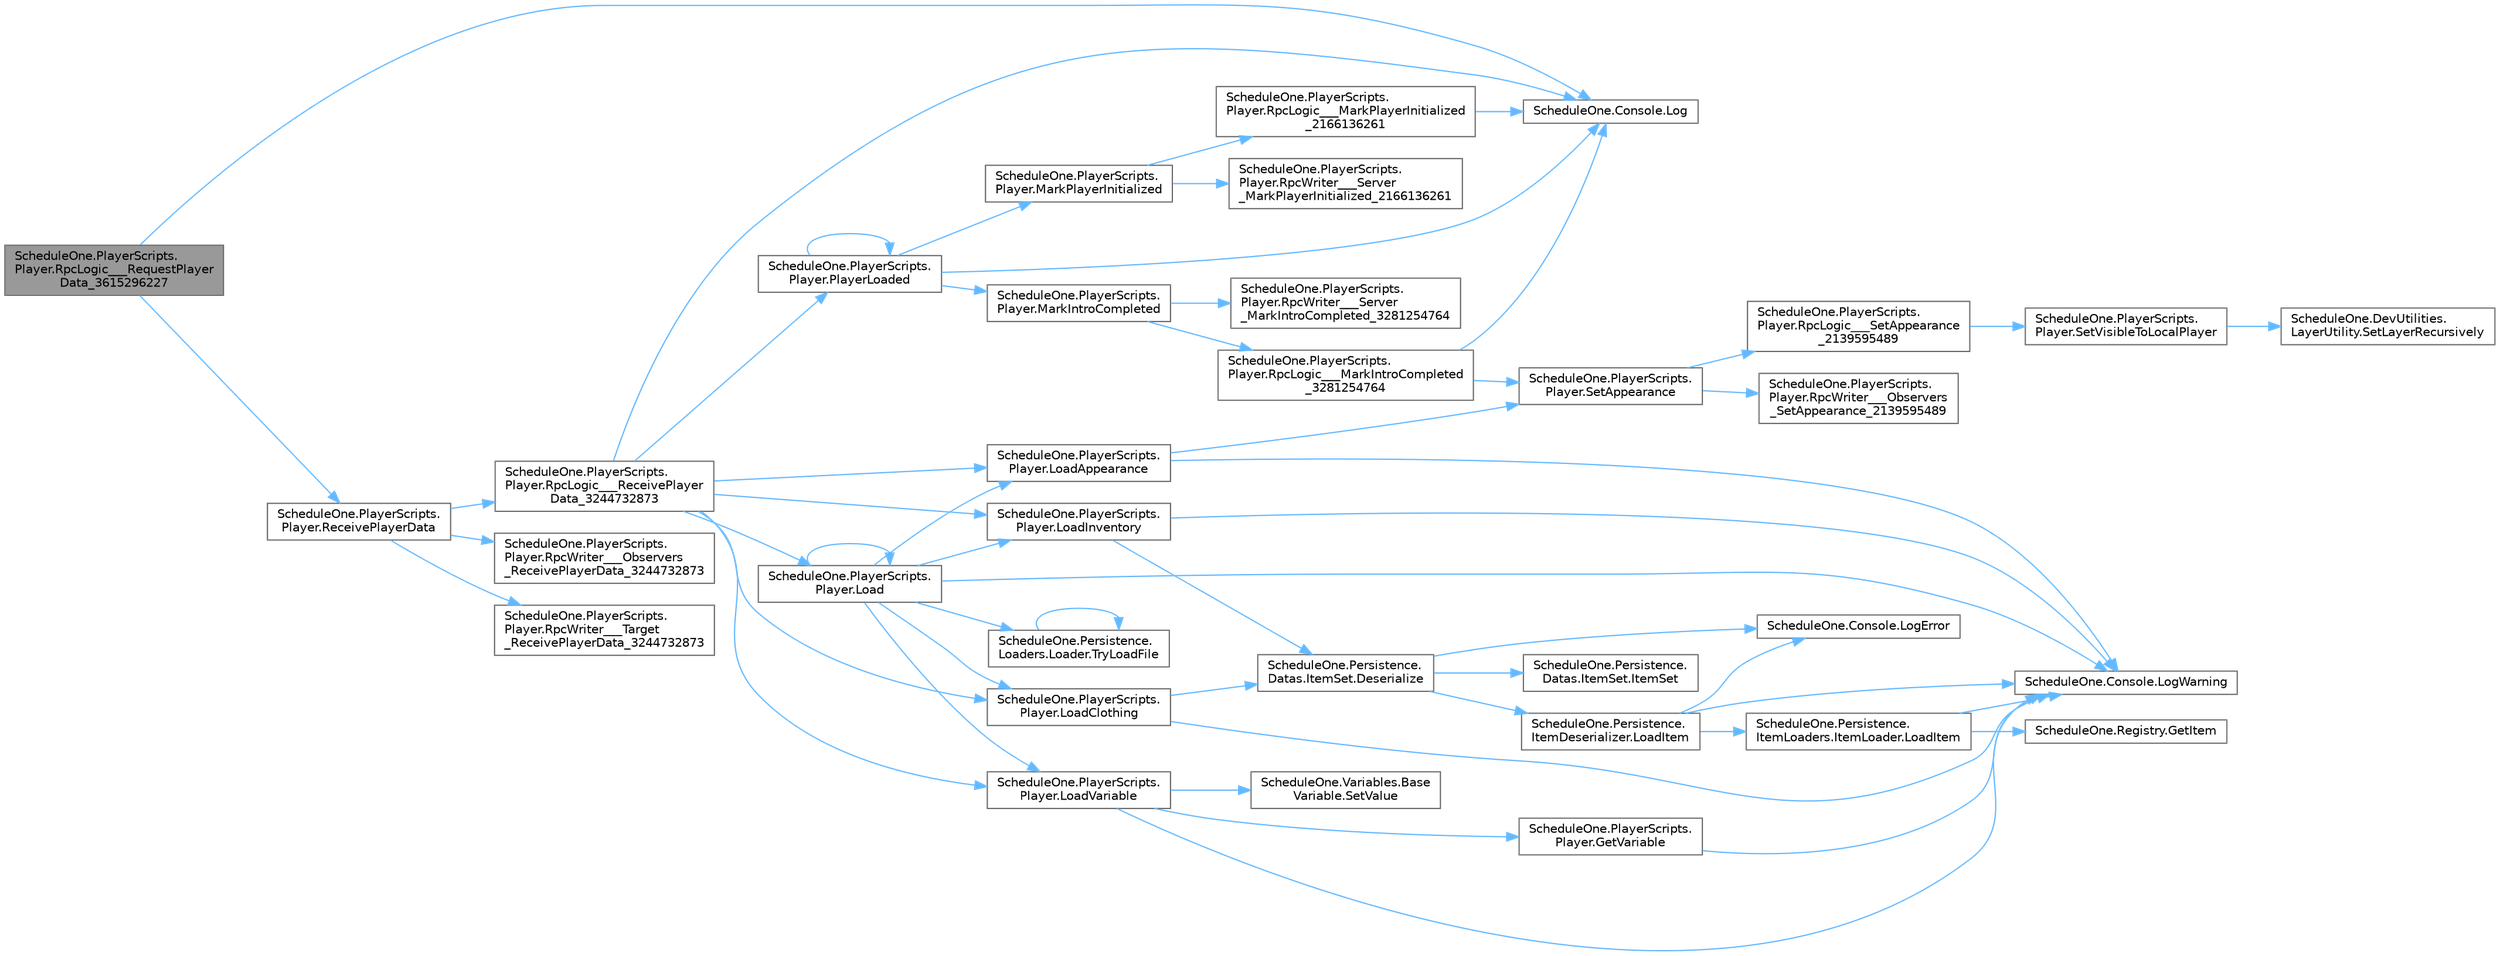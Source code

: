 digraph "ScheduleOne.PlayerScripts.Player.RpcLogic___RequestPlayerData_3615296227"
{
 // LATEX_PDF_SIZE
  bgcolor="transparent";
  edge [fontname=Helvetica,fontsize=10,labelfontname=Helvetica,labelfontsize=10];
  node [fontname=Helvetica,fontsize=10,shape=box,height=0.2,width=0.4];
  rankdir="LR";
  Node1 [id="Node000001",label="ScheduleOne.PlayerScripts.\lPlayer.RpcLogic___RequestPlayer\lData_3615296227",height=0.2,width=0.4,color="gray40", fillcolor="grey60", style="filled", fontcolor="black",tooltip=" "];
  Node1 -> Node2 [id="edge1_Node000001_Node000002",color="steelblue1",style="solid",tooltip=" "];
  Node2 [id="Node000002",label="ScheduleOne.Console.Log",height=0.2,width=0.4,color="grey40", fillcolor="white", style="filled",URL="$class_schedule_one_1_1_console.html#afb218907244d12f7d08b1c1831fa1f8c",tooltip=" "];
  Node1 -> Node3 [id="edge2_Node000001_Node000003",color="steelblue1",style="solid",tooltip=" "];
  Node3 [id="Node000003",label="ScheduleOne.PlayerScripts.\lPlayer.ReceivePlayerData",height=0.2,width=0.4,color="grey40", fillcolor="white", style="filled",URL="$class_schedule_one_1_1_player_scripts_1_1_player.html#ab6f34e9d9564ec6ac00da3f419e0f5ee",tooltip=" "];
  Node3 -> Node4 [id="edge3_Node000003_Node000004",color="steelblue1",style="solid",tooltip=" "];
  Node4 [id="Node000004",label="ScheduleOne.PlayerScripts.\lPlayer.RpcLogic___ReceivePlayer\lData_3244732873",height=0.2,width=0.4,color="grey40", fillcolor="white", style="filled",URL="$class_schedule_one_1_1_player_scripts_1_1_player.html#ae3564724286604b960f29e425f4c4134",tooltip=" "];
  Node4 -> Node5 [id="edge4_Node000004_Node000005",color="steelblue1",style="solid",tooltip=" "];
  Node5 [id="Node000005",label="ScheduleOne.PlayerScripts.\lPlayer.Load",height=0.2,width=0.4,color="grey40", fillcolor="white", style="filled",URL="$class_schedule_one_1_1_player_scripts_1_1_player.html#a4791d0a9d94e7d521c950225730c7e1d",tooltip=" "];
  Node5 -> Node5 [id="edge5_Node000005_Node000005",color="steelblue1",style="solid",tooltip=" "];
  Node5 -> Node6 [id="edge6_Node000005_Node000006",color="steelblue1",style="solid",tooltip=" "];
  Node6 [id="Node000006",label="ScheduleOne.PlayerScripts.\lPlayer.LoadAppearance",height=0.2,width=0.4,color="grey40", fillcolor="white", style="filled",URL="$class_schedule_one_1_1_player_scripts_1_1_player.html#a95c5e74e3fd8f260200b18c5cff43f28",tooltip=" "];
  Node6 -> Node7 [id="edge7_Node000006_Node000007",color="steelblue1",style="solid",tooltip=" "];
  Node7 [id="Node000007",label="ScheduleOne.Console.LogWarning",height=0.2,width=0.4,color="grey40", fillcolor="white", style="filled",URL="$class_schedule_one_1_1_console.html#a4af4a471d16b1029b44a8121bf41d45c",tooltip=" "];
  Node6 -> Node8 [id="edge8_Node000006_Node000008",color="steelblue1",style="solid",tooltip=" "];
  Node8 [id="Node000008",label="ScheduleOne.PlayerScripts.\lPlayer.SetAppearance",height=0.2,width=0.4,color="grey40", fillcolor="white", style="filled",URL="$class_schedule_one_1_1_player_scripts_1_1_player.html#ac23bc672fa885ed98714655a17292663",tooltip=" "];
  Node8 -> Node9 [id="edge9_Node000008_Node000009",color="steelblue1",style="solid",tooltip=" "];
  Node9 [id="Node000009",label="ScheduleOne.PlayerScripts.\lPlayer.RpcLogic___SetAppearance\l_2139595489",height=0.2,width=0.4,color="grey40", fillcolor="white", style="filled",URL="$class_schedule_one_1_1_player_scripts_1_1_player.html#a4e7aaf9673a0b8a22ab7ab366f2c43c5",tooltip=" "];
  Node9 -> Node10 [id="edge10_Node000009_Node000010",color="steelblue1",style="solid",tooltip=" "];
  Node10 [id="Node000010",label="ScheduleOne.PlayerScripts.\lPlayer.SetVisibleToLocalPlayer",height=0.2,width=0.4,color="grey40", fillcolor="white", style="filled",URL="$class_schedule_one_1_1_player_scripts_1_1_player.html#acfd0bab077cfd2119980398456c87cb2",tooltip=" "];
  Node10 -> Node11 [id="edge11_Node000010_Node000011",color="steelblue1",style="solid",tooltip=" "];
  Node11 [id="Node000011",label="ScheduleOne.DevUtilities.\lLayerUtility.SetLayerRecursively",height=0.2,width=0.4,color="grey40", fillcolor="white", style="filled",URL="$class_schedule_one_1_1_dev_utilities_1_1_layer_utility.html#a59f7f7fc263492c54f9d5a1459de4a5d",tooltip=" "];
  Node8 -> Node12 [id="edge12_Node000008_Node000012",color="steelblue1",style="solid",tooltip=" "];
  Node12 [id="Node000012",label="ScheduleOne.PlayerScripts.\lPlayer.RpcWriter___Observers\l_SetAppearance_2139595489",height=0.2,width=0.4,color="grey40", fillcolor="white", style="filled",URL="$class_schedule_one_1_1_player_scripts_1_1_player.html#a2b391ef4e98dbbfc464269e7261f710a",tooltip=" "];
  Node5 -> Node13 [id="edge13_Node000005_Node000013",color="steelblue1",style="solid",tooltip=" "];
  Node13 [id="Node000013",label="ScheduleOne.PlayerScripts.\lPlayer.LoadClothing",height=0.2,width=0.4,color="grey40", fillcolor="white", style="filled",URL="$class_schedule_one_1_1_player_scripts_1_1_player.html#a50e923af185eb9a812d6f078a2484e79",tooltip=" "];
  Node13 -> Node14 [id="edge14_Node000013_Node000014",color="steelblue1",style="solid",tooltip=" "];
  Node14 [id="Node000014",label="ScheduleOne.Persistence.\lDatas.ItemSet.Deserialize",height=0.2,width=0.4,color="grey40", fillcolor="white", style="filled",URL="$class_schedule_one_1_1_persistence_1_1_datas_1_1_item_set.html#aef94beebf97cede67a547e9d84a39265",tooltip=" "];
  Node14 -> Node15 [id="edge15_Node000014_Node000015",color="steelblue1",style="solid",tooltip=" "];
  Node15 [id="Node000015",label="ScheduleOne.Persistence.\lDatas.ItemSet.ItemSet",height=0.2,width=0.4,color="grey40", fillcolor="white", style="filled",URL="$class_schedule_one_1_1_persistence_1_1_datas_1_1_item_set.html#a893203602d74a28e24fc2aacbf944210",tooltip=" "];
  Node14 -> Node16 [id="edge16_Node000014_Node000016",color="steelblue1",style="solid",tooltip=" "];
  Node16 [id="Node000016",label="ScheduleOne.Persistence.\lItemDeserializer.LoadItem",height=0.2,width=0.4,color="grey40", fillcolor="white", style="filled",URL="$class_schedule_one_1_1_persistence_1_1_item_deserializer.html#a27b4d9f106896b8535051554d53dbac4",tooltip=" "];
  Node16 -> Node17 [id="edge17_Node000016_Node000017",color="steelblue1",style="solid",tooltip=" "];
  Node17 [id="Node000017",label="ScheduleOne.Persistence.\lItemLoaders.ItemLoader.LoadItem",height=0.2,width=0.4,color="grey40", fillcolor="white", style="filled",URL="$class_schedule_one_1_1_persistence_1_1_item_loaders_1_1_item_loader.html#ac177bf720b5cc973cf7d84f021575918",tooltip=" "];
  Node17 -> Node18 [id="edge18_Node000017_Node000018",color="steelblue1",style="solid",tooltip=" "];
  Node18 [id="Node000018",label="ScheduleOne.Registry.GetItem",height=0.2,width=0.4,color="grey40", fillcolor="white", style="filled",URL="$class_schedule_one_1_1_registry.html#ad08d598935d9438bdd2e1884e18de07c",tooltip=" "];
  Node17 -> Node7 [id="edge19_Node000017_Node000007",color="steelblue1",style="solid",tooltip=" "];
  Node16 -> Node19 [id="edge20_Node000016_Node000019",color="steelblue1",style="solid",tooltip=" "];
  Node19 [id="Node000019",label="ScheduleOne.Console.LogError",height=0.2,width=0.4,color="grey40", fillcolor="white", style="filled",URL="$class_schedule_one_1_1_console.html#af815c154f3082a5bf25f62c7cc93fad2",tooltip=" "];
  Node16 -> Node7 [id="edge21_Node000016_Node000007",color="steelblue1",style="solid",tooltip=" "];
  Node14 -> Node19 [id="edge22_Node000014_Node000019",color="steelblue1",style="solid",tooltip=" "];
  Node13 -> Node7 [id="edge23_Node000013_Node000007",color="steelblue1",style="solid",tooltip=" "];
  Node5 -> Node20 [id="edge24_Node000005_Node000020",color="steelblue1",style="solid",tooltip=" "];
  Node20 [id="Node000020",label="ScheduleOne.PlayerScripts.\lPlayer.LoadInventory",height=0.2,width=0.4,color="grey40", fillcolor="white", style="filled",URL="$class_schedule_one_1_1_player_scripts_1_1_player.html#a8a63fcfdeb57c5200d6035a7fe7db814",tooltip=" "];
  Node20 -> Node14 [id="edge25_Node000020_Node000014",color="steelblue1",style="solid",tooltip=" "];
  Node20 -> Node7 [id="edge26_Node000020_Node000007",color="steelblue1",style="solid",tooltip=" "];
  Node5 -> Node21 [id="edge27_Node000005_Node000021",color="steelblue1",style="solid",tooltip=" "];
  Node21 [id="Node000021",label="ScheduleOne.PlayerScripts.\lPlayer.LoadVariable",height=0.2,width=0.4,color="grey40", fillcolor="white", style="filled",URL="$class_schedule_one_1_1_player_scripts_1_1_player.html#aea74576937eb647f4b6f023315e753d2",tooltip=" "];
  Node21 -> Node22 [id="edge28_Node000021_Node000022",color="steelblue1",style="solid",tooltip=" "];
  Node22 [id="Node000022",label="ScheduleOne.PlayerScripts.\lPlayer.GetVariable",height=0.2,width=0.4,color="grey40", fillcolor="white", style="filled",URL="$class_schedule_one_1_1_player_scripts_1_1_player.html#a8a53dcf9872768c4d5701c14c10d08ab",tooltip=" "];
  Node22 -> Node7 [id="edge29_Node000022_Node000007",color="steelblue1",style="solid",tooltip=" "];
  Node21 -> Node7 [id="edge30_Node000021_Node000007",color="steelblue1",style="solid",tooltip=" "];
  Node21 -> Node23 [id="edge31_Node000021_Node000023",color="steelblue1",style="solid",tooltip=" "];
  Node23 [id="Node000023",label="ScheduleOne.Variables.Base\lVariable.SetValue",height=0.2,width=0.4,color="grey40", fillcolor="white", style="filled",URL="$class_schedule_one_1_1_variables_1_1_base_variable.html#a5d6fa1923b74d91a68a84c9f7adbabac",tooltip=" "];
  Node5 -> Node7 [id="edge32_Node000005_Node000007",color="steelblue1",style="solid",tooltip=" "];
  Node5 -> Node24 [id="edge33_Node000005_Node000024",color="steelblue1",style="solid",tooltip=" "];
  Node24 [id="Node000024",label="ScheduleOne.Persistence.\lLoaders.Loader.TryLoadFile",height=0.2,width=0.4,color="grey40", fillcolor="white", style="filled",URL="$class_schedule_one_1_1_persistence_1_1_loaders_1_1_loader.html#a6d84b7eb2b9bdb4f80a4e84fe907a773",tooltip=" "];
  Node24 -> Node24 [id="edge34_Node000024_Node000024",color="steelblue1",style="solid",tooltip=" "];
  Node4 -> Node6 [id="edge35_Node000004_Node000006",color="steelblue1",style="solid",tooltip=" "];
  Node4 -> Node13 [id="edge36_Node000004_Node000013",color="steelblue1",style="solid",tooltip=" "];
  Node4 -> Node20 [id="edge37_Node000004_Node000020",color="steelblue1",style="solid",tooltip=" "];
  Node4 -> Node21 [id="edge38_Node000004_Node000021",color="steelblue1",style="solid",tooltip=" "];
  Node4 -> Node2 [id="edge39_Node000004_Node000002",color="steelblue1",style="solid",tooltip=" "];
  Node4 -> Node25 [id="edge40_Node000004_Node000025",color="steelblue1",style="solid",tooltip=" "];
  Node25 [id="Node000025",label="ScheduleOne.PlayerScripts.\lPlayer.PlayerLoaded",height=0.2,width=0.4,color="grey40", fillcolor="white", style="filled",URL="$class_schedule_one_1_1_player_scripts_1_1_player.html#a023ec82204604e9001dd341d5686f68c",tooltip=" "];
  Node25 -> Node2 [id="edge41_Node000025_Node000002",color="steelblue1",style="solid",tooltip=" "];
  Node25 -> Node26 [id="edge42_Node000025_Node000026",color="steelblue1",style="solid",tooltip=" "];
  Node26 [id="Node000026",label="ScheduleOne.PlayerScripts.\lPlayer.MarkIntroCompleted",height=0.2,width=0.4,color="grey40", fillcolor="white", style="filled",URL="$class_schedule_one_1_1_player_scripts_1_1_player.html#ac3957632370df9e1e965a0d68f7e4a04",tooltip=" "];
  Node26 -> Node27 [id="edge43_Node000026_Node000027",color="steelblue1",style="solid",tooltip=" "];
  Node27 [id="Node000027",label="ScheduleOne.PlayerScripts.\lPlayer.RpcLogic___MarkIntroCompleted\l_3281254764",height=0.2,width=0.4,color="grey40", fillcolor="white", style="filled",URL="$class_schedule_one_1_1_player_scripts_1_1_player.html#a6bfc99f897635a6b60a6dac0e1757520",tooltip=" "];
  Node27 -> Node2 [id="edge44_Node000027_Node000002",color="steelblue1",style="solid",tooltip=" "];
  Node27 -> Node8 [id="edge45_Node000027_Node000008",color="steelblue1",style="solid",tooltip=" "];
  Node26 -> Node28 [id="edge46_Node000026_Node000028",color="steelblue1",style="solid",tooltip=" "];
  Node28 [id="Node000028",label="ScheduleOne.PlayerScripts.\lPlayer.RpcWriter___Server\l_MarkIntroCompleted_3281254764",height=0.2,width=0.4,color="grey40", fillcolor="white", style="filled",URL="$class_schedule_one_1_1_player_scripts_1_1_player.html#a21321fdb9d054cb2c8faa1e1f7e8a31c",tooltip=" "];
  Node25 -> Node29 [id="edge47_Node000025_Node000029",color="steelblue1",style="solid",tooltip=" "];
  Node29 [id="Node000029",label="ScheduleOne.PlayerScripts.\lPlayer.MarkPlayerInitialized",height=0.2,width=0.4,color="grey40", fillcolor="white", style="filled",URL="$class_schedule_one_1_1_player_scripts_1_1_player.html#a3a6bf9d8b7304506018dd07f5eb3917e",tooltip=" "];
  Node29 -> Node30 [id="edge48_Node000029_Node000030",color="steelblue1",style="solid",tooltip=" "];
  Node30 [id="Node000030",label="ScheduleOne.PlayerScripts.\lPlayer.RpcLogic___MarkPlayerInitialized\l_2166136261",height=0.2,width=0.4,color="grey40", fillcolor="white", style="filled",URL="$class_schedule_one_1_1_player_scripts_1_1_player.html#af7a4304449b6df3a7b7c6441f566f8f0",tooltip=" "];
  Node30 -> Node2 [id="edge49_Node000030_Node000002",color="steelblue1",style="solid",tooltip=" "];
  Node29 -> Node31 [id="edge50_Node000029_Node000031",color="steelblue1",style="solid",tooltip=" "];
  Node31 [id="Node000031",label="ScheduleOne.PlayerScripts.\lPlayer.RpcWriter___Server\l_MarkPlayerInitialized_2166136261",height=0.2,width=0.4,color="grey40", fillcolor="white", style="filled",URL="$class_schedule_one_1_1_player_scripts_1_1_player.html#aba6fe7a8fa47f40014860f35d68ef436",tooltip=" "];
  Node25 -> Node25 [id="edge51_Node000025_Node000025",color="steelblue1",style="solid",tooltip=" "];
  Node3 -> Node32 [id="edge52_Node000003_Node000032",color="steelblue1",style="solid",tooltip=" "];
  Node32 [id="Node000032",label="ScheduleOne.PlayerScripts.\lPlayer.RpcWriter___Observers\l_ReceivePlayerData_3244732873",height=0.2,width=0.4,color="grey40", fillcolor="white", style="filled",URL="$class_schedule_one_1_1_player_scripts_1_1_player.html#ac203ba5800f9621d61188c8f0267415f",tooltip=" "];
  Node3 -> Node33 [id="edge53_Node000003_Node000033",color="steelblue1",style="solid",tooltip=" "];
  Node33 [id="Node000033",label="ScheduleOne.PlayerScripts.\lPlayer.RpcWriter___Target\l_ReceivePlayerData_3244732873",height=0.2,width=0.4,color="grey40", fillcolor="white", style="filled",URL="$class_schedule_one_1_1_player_scripts_1_1_player.html#aaaa410f12871aa46704bba528fcd4684",tooltip=" "];
}

